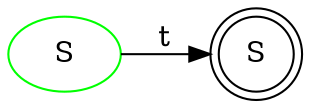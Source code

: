digraph g
{
    rankdir = LR
    0; 1; 
    0[label="S", color="green"]
    1[label="S", shape="doublecircle"]

    0 -> 1[label="t"]
}
